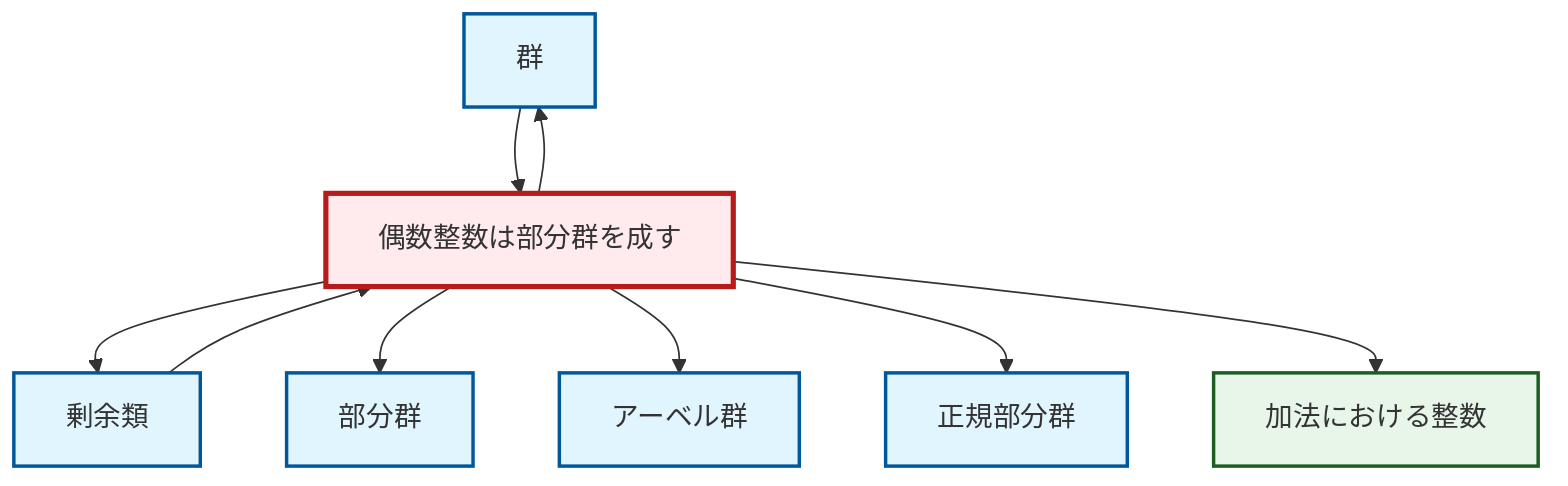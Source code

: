 graph TD
    classDef definition fill:#e1f5fe,stroke:#01579b,stroke-width:2px
    classDef theorem fill:#f3e5f5,stroke:#4a148c,stroke-width:2px
    classDef axiom fill:#fff3e0,stroke:#e65100,stroke-width:2px
    classDef example fill:#e8f5e9,stroke:#1b5e20,stroke-width:2px
    classDef current fill:#ffebee,stroke:#b71c1c,stroke-width:3px
    def-abelian-group["アーベル群"]:::definition
    def-subgroup["部分群"]:::definition
    def-group["群"]:::definition
    def-normal-subgroup["正規部分群"]:::definition
    def-coset["剰余類"]:::definition
    ex-even-integers-subgroup["偶数整数は部分群を成す"]:::example
    ex-integers-addition["加法における整数"]:::example
    ex-even-integers-subgroup --> def-coset
    ex-even-integers-subgroup --> def-subgroup
    def-coset --> ex-even-integers-subgroup
    def-group --> ex-even-integers-subgroup
    ex-even-integers-subgroup --> def-group
    ex-even-integers-subgroup --> def-abelian-group
    ex-even-integers-subgroup --> def-normal-subgroup
    ex-even-integers-subgroup --> ex-integers-addition
    class ex-even-integers-subgroup current